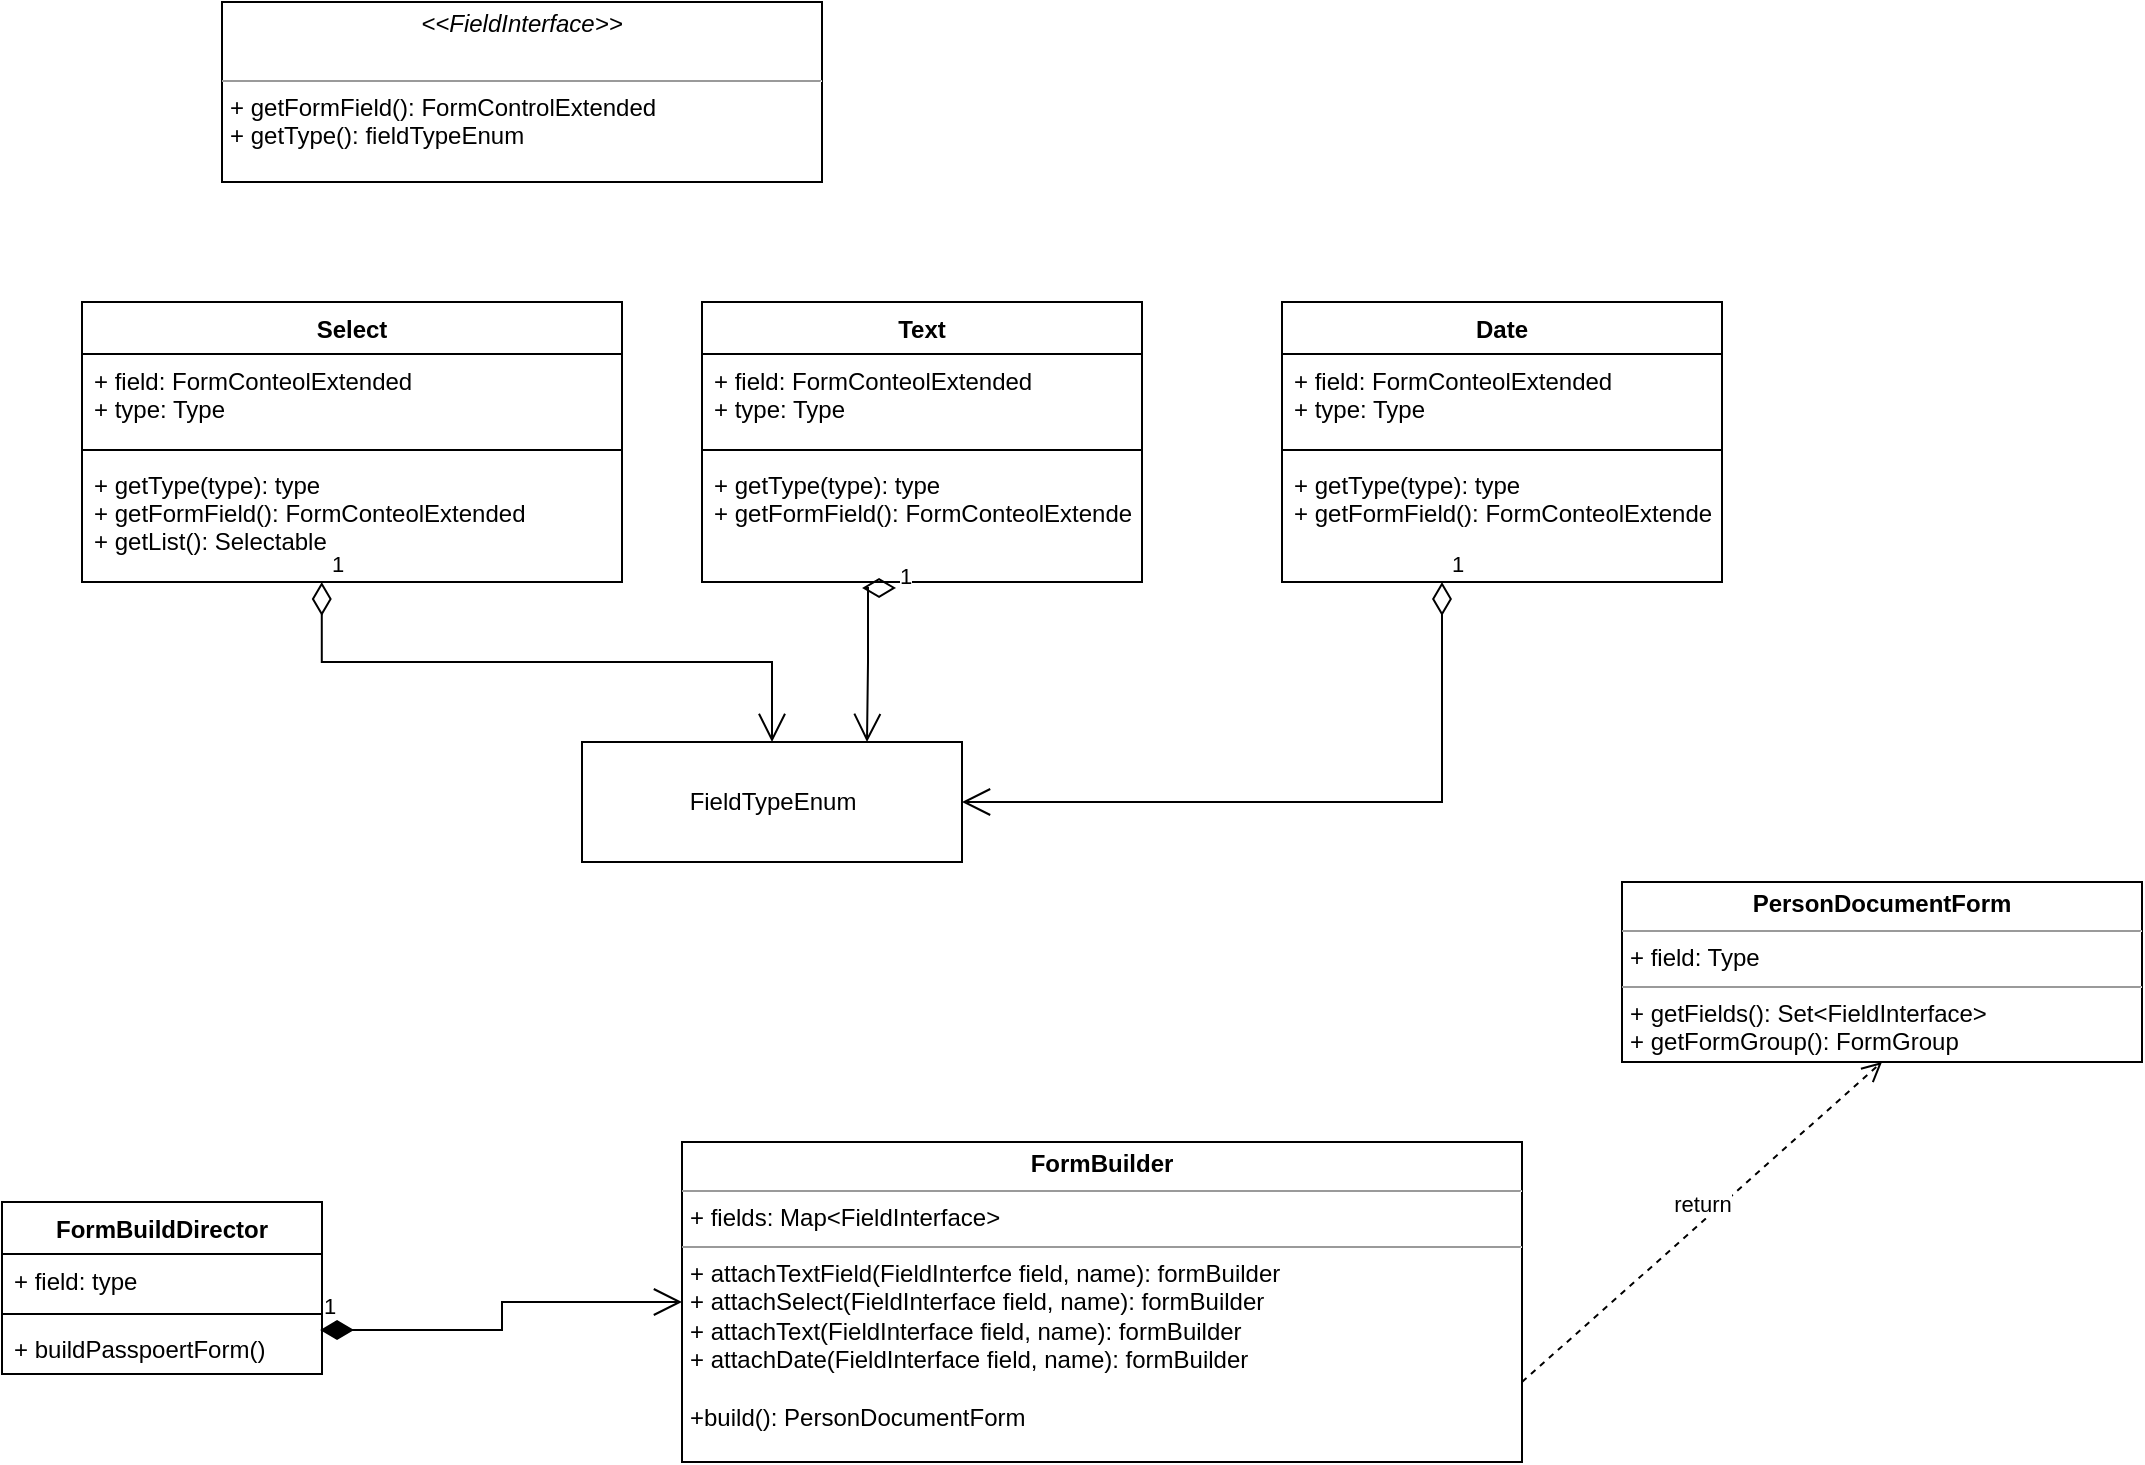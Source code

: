 <mxfile version="16.2.7" type="github">
  <diagram id="C5RBs43oDa-KdzZeNtuy" name="Page-1">
    <mxGraphModel dx="1422" dy="832" grid="1" gridSize="10" guides="1" tooltips="1" connect="1" arrows="1" fold="1" page="1" pageScale="1" pageWidth="583" pageHeight="827" math="0" shadow="0">
      <root>
        <mxCell id="WIyWlLk6GJQsqaUBKTNV-0" />
        <mxCell id="WIyWlLk6GJQsqaUBKTNV-1" parent="WIyWlLk6GJQsqaUBKTNV-0" />
        <mxCell id="Bhz8K5G7EwRBeWkJlREe-0" value="&lt;p style=&quot;margin: 0px ; margin-top: 4px ; text-align: center&quot;&gt;&lt;i&gt;&amp;lt;&amp;lt;FieldInterface&amp;gt;&amp;gt;&lt;/i&gt;&lt;/p&gt;&lt;br&gt;&lt;hr size=&quot;1&quot;&gt;&lt;p style=&quot;margin: 0px ; margin-left: 4px&quot;&gt;+ getFormField(): FormControlExtended&lt;/p&gt;&lt;p style=&quot;margin: 0px ; margin-left: 4px&quot;&gt;+ getType(): fieldTypeEnum&lt;/p&gt;" style="verticalAlign=top;align=left;overflow=fill;fontSize=12;fontFamily=Helvetica;html=1;" parent="WIyWlLk6GJQsqaUBKTNV-1" vertex="1">
          <mxGeometry x="190" y="30" width="300" height="90" as="geometry" />
        </mxCell>
        <mxCell id="Bhz8K5G7EwRBeWkJlREe-2" value="FieldTypeEnum" style="html=1;" parent="WIyWlLk6GJQsqaUBKTNV-1" vertex="1">
          <mxGeometry x="370" y="400" width="190" height="60" as="geometry" />
        </mxCell>
        <mxCell id="Bhz8K5G7EwRBeWkJlREe-4" value="&lt;p style=&quot;margin: 0px ; margin-top: 4px ; text-align: center&quot;&gt;&lt;b&gt;FormBuilder&lt;/b&gt;&lt;/p&gt;&lt;hr size=&quot;1&quot;&gt;&lt;p style=&quot;margin: 0px ; margin-left: 4px&quot;&gt;+ fields: Map&amp;lt;FieldInterface&amp;gt;&lt;/p&gt;&lt;hr size=&quot;1&quot;&gt;&lt;p style=&quot;margin: 0px ; margin-left: 4px&quot;&gt;+ attachTextField(FieldInterfce field, name&lt;span&gt;): formBuilder&lt;/span&gt;&lt;/p&gt;&lt;p style=&quot;margin: 0px ; margin-left: 4px&quot;&gt;+ attachSelect(FieldInterface field, name): formBuilder&lt;/p&gt;&lt;p style=&quot;margin: 0px ; margin-left: 4px&quot;&gt;+ attachText(FieldInterface field, name): formBuilder&lt;br&gt;&lt;/p&gt;&lt;p style=&quot;margin: 0px ; margin-left: 4px&quot;&gt;+ attachDate(FieldInterface field, name): formBuilder&lt;/p&gt;&lt;p style=&quot;margin: 0px ; margin-left: 4px&quot;&gt;&lt;br&gt;&lt;/p&gt;&lt;p style=&quot;margin: 0px ; margin-left: 4px&quot;&gt;+build(): PersonDocumentForm&lt;/p&gt;&lt;p style=&quot;margin: 0px ; margin-left: 4px&quot;&gt;&lt;br&gt;&lt;/p&gt;&lt;p style=&quot;margin: 0px ; margin-left: 4px&quot;&gt;&lt;br&gt;&lt;/p&gt;" style="verticalAlign=top;align=left;overflow=fill;fontSize=12;fontFamily=Helvetica;html=1;" parent="WIyWlLk6GJQsqaUBKTNV-1" vertex="1">
          <mxGeometry x="420" y="600" width="420" height="160" as="geometry" />
        </mxCell>
        <mxCell id="Bhz8K5G7EwRBeWkJlREe-6" value="Select" style="swimlane;fontStyle=1;align=center;verticalAlign=top;childLayout=stackLayout;horizontal=1;startSize=26;horizontalStack=0;resizeParent=1;resizeParentMax=0;resizeLast=0;collapsible=1;marginBottom=0;" parent="WIyWlLk6GJQsqaUBKTNV-1" vertex="1">
          <mxGeometry x="120" y="180" width="270" height="140" as="geometry" />
        </mxCell>
        <mxCell id="Bhz8K5G7EwRBeWkJlREe-7" value="+ field: FormConteolExtended&#xa;+ type: Type&#xa;" style="text;strokeColor=none;fillColor=none;align=left;verticalAlign=top;spacingLeft=4;spacingRight=4;overflow=hidden;rotatable=0;points=[[0,0.5],[1,0.5]];portConstraint=eastwest;" parent="Bhz8K5G7EwRBeWkJlREe-6" vertex="1">
          <mxGeometry y="26" width="270" height="44" as="geometry" />
        </mxCell>
        <mxCell id="Bhz8K5G7EwRBeWkJlREe-8" value="" style="line;strokeWidth=1;fillColor=none;align=left;verticalAlign=middle;spacingTop=-1;spacingLeft=3;spacingRight=3;rotatable=0;labelPosition=right;points=[];portConstraint=eastwest;" parent="Bhz8K5G7EwRBeWkJlREe-6" vertex="1">
          <mxGeometry y="70" width="270" height="8" as="geometry" />
        </mxCell>
        <mxCell id="Bhz8K5G7EwRBeWkJlREe-9" value="+ getType(type): type&#xa;+ getFormField(): FormConteolExtended&#xa;+ getList(): Selectable" style="text;strokeColor=none;fillColor=none;align=left;verticalAlign=top;spacingLeft=4;spacingRight=4;overflow=hidden;rotatable=0;points=[[0,0.5],[1,0.5]];portConstraint=eastwest;" parent="Bhz8K5G7EwRBeWkJlREe-6" vertex="1">
          <mxGeometry y="78" width="270" height="62" as="geometry" />
        </mxCell>
        <mxCell id="Bhz8K5G7EwRBeWkJlREe-10" value="Text" style="swimlane;fontStyle=1;align=center;verticalAlign=top;childLayout=stackLayout;horizontal=1;startSize=26;horizontalStack=0;resizeParent=1;resizeParentMax=0;resizeLast=0;collapsible=1;marginBottom=0;" parent="WIyWlLk6GJQsqaUBKTNV-1" vertex="1">
          <mxGeometry x="430" y="180" width="220" height="140" as="geometry" />
        </mxCell>
        <mxCell id="Bhz8K5G7EwRBeWkJlREe-11" value="+ field: FormConteolExtended&#xa;+ type: Type&#xa;" style="text;strokeColor=none;fillColor=none;align=left;verticalAlign=top;spacingLeft=4;spacingRight=4;overflow=hidden;rotatable=0;points=[[0,0.5],[1,0.5]];portConstraint=eastwest;" parent="Bhz8K5G7EwRBeWkJlREe-10" vertex="1">
          <mxGeometry y="26" width="220" height="44" as="geometry" />
        </mxCell>
        <mxCell id="Bhz8K5G7EwRBeWkJlREe-12" value="" style="line;strokeWidth=1;fillColor=none;align=left;verticalAlign=middle;spacingTop=-1;spacingLeft=3;spacingRight=3;rotatable=0;labelPosition=right;points=[];portConstraint=eastwest;" parent="Bhz8K5G7EwRBeWkJlREe-10" vertex="1">
          <mxGeometry y="70" width="220" height="8" as="geometry" />
        </mxCell>
        <mxCell id="Bhz8K5G7EwRBeWkJlREe-13" value="+ getType(type): type&#xa;+ getFormField(): FormConteolExtended" style="text;strokeColor=none;fillColor=none;align=left;verticalAlign=top;spacingLeft=4;spacingRight=4;overflow=hidden;rotatable=0;points=[[0,0.5],[1,0.5]];portConstraint=eastwest;" parent="Bhz8K5G7EwRBeWkJlREe-10" vertex="1">
          <mxGeometry y="78" width="220" height="62" as="geometry" />
        </mxCell>
        <mxCell id="Bhz8K5G7EwRBeWkJlREe-14" value="Date" style="swimlane;fontStyle=1;align=center;verticalAlign=top;childLayout=stackLayout;horizontal=1;startSize=26;horizontalStack=0;resizeParent=1;resizeParentMax=0;resizeLast=0;collapsible=1;marginBottom=0;" parent="WIyWlLk6GJQsqaUBKTNV-1" vertex="1">
          <mxGeometry x="720" y="180" width="220" height="140" as="geometry" />
        </mxCell>
        <mxCell id="Bhz8K5G7EwRBeWkJlREe-15" value="+ field: FormConteolExtended&#xa;+ type: Type&#xa;" style="text;strokeColor=none;fillColor=none;align=left;verticalAlign=top;spacingLeft=4;spacingRight=4;overflow=hidden;rotatable=0;points=[[0,0.5],[1,0.5]];portConstraint=eastwest;" parent="Bhz8K5G7EwRBeWkJlREe-14" vertex="1">
          <mxGeometry y="26" width="220" height="44" as="geometry" />
        </mxCell>
        <mxCell id="Bhz8K5G7EwRBeWkJlREe-16" value="" style="line;strokeWidth=1;fillColor=none;align=left;verticalAlign=middle;spacingTop=-1;spacingLeft=3;spacingRight=3;rotatable=0;labelPosition=right;points=[];portConstraint=eastwest;" parent="Bhz8K5G7EwRBeWkJlREe-14" vertex="1">
          <mxGeometry y="70" width="220" height="8" as="geometry" />
        </mxCell>
        <mxCell id="Bhz8K5G7EwRBeWkJlREe-17" value="+ getType(type): type&#xa;+ getFormField(): FormConteolExtended" style="text;strokeColor=none;fillColor=none;align=left;verticalAlign=top;spacingLeft=4;spacingRight=4;overflow=hidden;rotatable=0;points=[[0,0.5],[1,0.5]];portConstraint=eastwest;" parent="Bhz8K5G7EwRBeWkJlREe-14" vertex="1">
          <mxGeometry y="78" width="220" height="62" as="geometry" />
        </mxCell>
        <mxCell id="EfCpF2_FBs8og9028PxG-1" value="1" style="endArrow=open;html=1;endSize=12;startArrow=diamondThin;startSize=14;startFill=0;edgeStyle=orthogonalEdgeStyle;align=left;verticalAlign=bottom;rounded=0;entryX=0.5;entryY=0;entryDx=0;entryDy=0;exitX=0.444;exitY=1;exitDx=0;exitDy=0;exitPerimeter=0;" edge="1" parent="WIyWlLk6GJQsqaUBKTNV-1" source="Bhz8K5G7EwRBeWkJlREe-9" target="Bhz8K5G7EwRBeWkJlREe-2">
          <mxGeometry x="-1" y="3" relative="1" as="geometry">
            <mxPoint x="210" y="370" as="sourcePoint" />
            <mxPoint x="370" y="370" as="targetPoint" />
          </mxGeometry>
        </mxCell>
        <mxCell id="EfCpF2_FBs8og9028PxG-2" value="1" style="endArrow=open;html=1;endSize=12;startArrow=diamondThin;startSize=14;startFill=0;edgeStyle=orthogonalEdgeStyle;align=left;verticalAlign=bottom;rounded=0;exitX=0.441;exitY=1.048;exitDx=0;exitDy=0;exitPerimeter=0;entryX=0.75;entryY=0;entryDx=0;entryDy=0;" edge="1" parent="WIyWlLk6GJQsqaUBKTNV-1" source="Bhz8K5G7EwRBeWkJlREe-13" target="Bhz8K5G7EwRBeWkJlREe-2">
          <mxGeometry x="-1" y="3" relative="1" as="geometry">
            <mxPoint x="540" y="370" as="sourcePoint" />
            <mxPoint x="700" y="370" as="targetPoint" />
            <Array as="points">
              <mxPoint x="513" y="323" />
              <mxPoint x="513" y="360" />
            </Array>
          </mxGeometry>
        </mxCell>
        <mxCell id="EfCpF2_FBs8og9028PxG-3" value="1" style="endArrow=open;html=1;endSize=12;startArrow=diamondThin;startSize=14;startFill=0;edgeStyle=orthogonalEdgeStyle;align=left;verticalAlign=bottom;rounded=0;entryX=1;entryY=0.5;entryDx=0;entryDy=0;" edge="1" parent="WIyWlLk6GJQsqaUBKTNV-1" source="Bhz8K5G7EwRBeWkJlREe-17" target="Bhz8K5G7EwRBeWkJlREe-2">
          <mxGeometry x="-1" y="3" relative="1" as="geometry">
            <mxPoint x="675" y="400" as="sourcePoint" />
            <mxPoint x="835" y="400" as="targetPoint" />
            <Array as="points">
              <mxPoint x="800" y="430" />
            </Array>
          </mxGeometry>
        </mxCell>
        <mxCell id="EfCpF2_FBs8og9028PxG-4" value="FormBuildDirector" style="swimlane;fontStyle=1;align=center;verticalAlign=top;childLayout=stackLayout;horizontal=1;startSize=26;horizontalStack=0;resizeParent=1;resizeParentMax=0;resizeLast=0;collapsible=1;marginBottom=0;" vertex="1" parent="WIyWlLk6GJQsqaUBKTNV-1">
          <mxGeometry x="80" y="630" width="160" height="86" as="geometry" />
        </mxCell>
        <mxCell id="EfCpF2_FBs8og9028PxG-5" value="+ field: type" style="text;strokeColor=none;fillColor=none;align=left;verticalAlign=top;spacingLeft=4;spacingRight=4;overflow=hidden;rotatable=0;points=[[0,0.5],[1,0.5]];portConstraint=eastwest;" vertex="1" parent="EfCpF2_FBs8og9028PxG-4">
          <mxGeometry y="26" width="160" height="26" as="geometry" />
        </mxCell>
        <mxCell id="EfCpF2_FBs8og9028PxG-6" value="" style="line;strokeWidth=1;fillColor=none;align=left;verticalAlign=middle;spacingTop=-1;spacingLeft=3;spacingRight=3;rotatable=0;labelPosition=right;points=[];portConstraint=eastwest;" vertex="1" parent="EfCpF2_FBs8og9028PxG-4">
          <mxGeometry y="52" width="160" height="8" as="geometry" />
        </mxCell>
        <mxCell id="EfCpF2_FBs8og9028PxG-7" value="+ buildPasspoertForm()" style="text;strokeColor=none;fillColor=none;align=left;verticalAlign=top;spacingLeft=4;spacingRight=4;overflow=hidden;rotatable=0;points=[[0,0.5],[1,0.5]];portConstraint=eastwest;" vertex="1" parent="EfCpF2_FBs8og9028PxG-4">
          <mxGeometry y="60" width="160" height="26" as="geometry" />
        </mxCell>
        <mxCell id="EfCpF2_FBs8og9028PxG-9" value="&lt;p style=&quot;margin: 0px ; margin-top: 4px ; text-align: center&quot;&gt;&lt;b&gt;PersonDocumentForm&lt;/b&gt;&lt;/p&gt;&lt;hr size=&quot;1&quot;&gt;&lt;p style=&quot;margin: 0px ; margin-left: 4px&quot;&gt;+ field: Type&lt;/p&gt;&lt;hr size=&quot;1&quot;&gt;&lt;p style=&quot;margin: 0px ; margin-left: 4px&quot;&gt;+ getFields(): Set&amp;lt;FieldInterface&amp;gt;&lt;/p&gt;&lt;p style=&quot;margin: 0px ; margin-left: 4px&quot;&gt;+ getFormGroup(): FormGroup&lt;/p&gt;" style="verticalAlign=top;align=left;overflow=fill;fontSize=12;fontFamily=Helvetica;html=1;" vertex="1" parent="WIyWlLk6GJQsqaUBKTNV-1">
          <mxGeometry x="890" y="470" width="260" height="90" as="geometry" />
        </mxCell>
        <mxCell id="EfCpF2_FBs8og9028PxG-10" value="return" style="html=1;verticalAlign=bottom;endArrow=open;dashed=1;endSize=8;rounded=0;exitX=1;exitY=0.75;exitDx=0;exitDy=0;entryX=0.5;entryY=1;entryDx=0;entryDy=0;" edge="1" parent="WIyWlLk6GJQsqaUBKTNV-1" source="Bhz8K5G7EwRBeWkJlREe-4" target="EfCpF2_FBs8og9028PxG-9">
          <mxGeometry relative="1" as="geometry">
            <mxPoint x="690" y="530" as="sourcePoint" />
            <mxPoint x="610" y="530" as="targetPoint" />
          </mxGeometry>
        </mxCell>
        <mxCell id="EfCpF2_FBs8og9028PxG-11" value="1" style="endArrow=open;html=1;endSize=12;startArrow=diamondThin;startSize=14;startFill=1;edgeStyle=orthogonalEdgeStyle;align=left;verticalAlign=bottom;rounded=0;entryX=0;entryY=0.5;entryDx=0;entryDy=0;exitX=0.994;exitY=0.154;exitDx=0;exitDy=0;exitPerimeter=0;" edge="1" parent="WIyWlLk6GJQsqaUBKTNV-1" source="EfCpF2_FBs8og9028PxG-7" target="Bhz8K5G7EwRBeWkJlREe-4">
          <mxGeometry x="-1" y="3" relative="1" as="geometry">
            <mxPoint x="240" y="679.5" as="sourcePoint" />
            <mxPoint x="400" y="679.5" as="targetPoint" />
          </mxGeometry>
        </mxCell>
      </root>
    </mxGraphModel>
  </diagram>
</mxfile>
